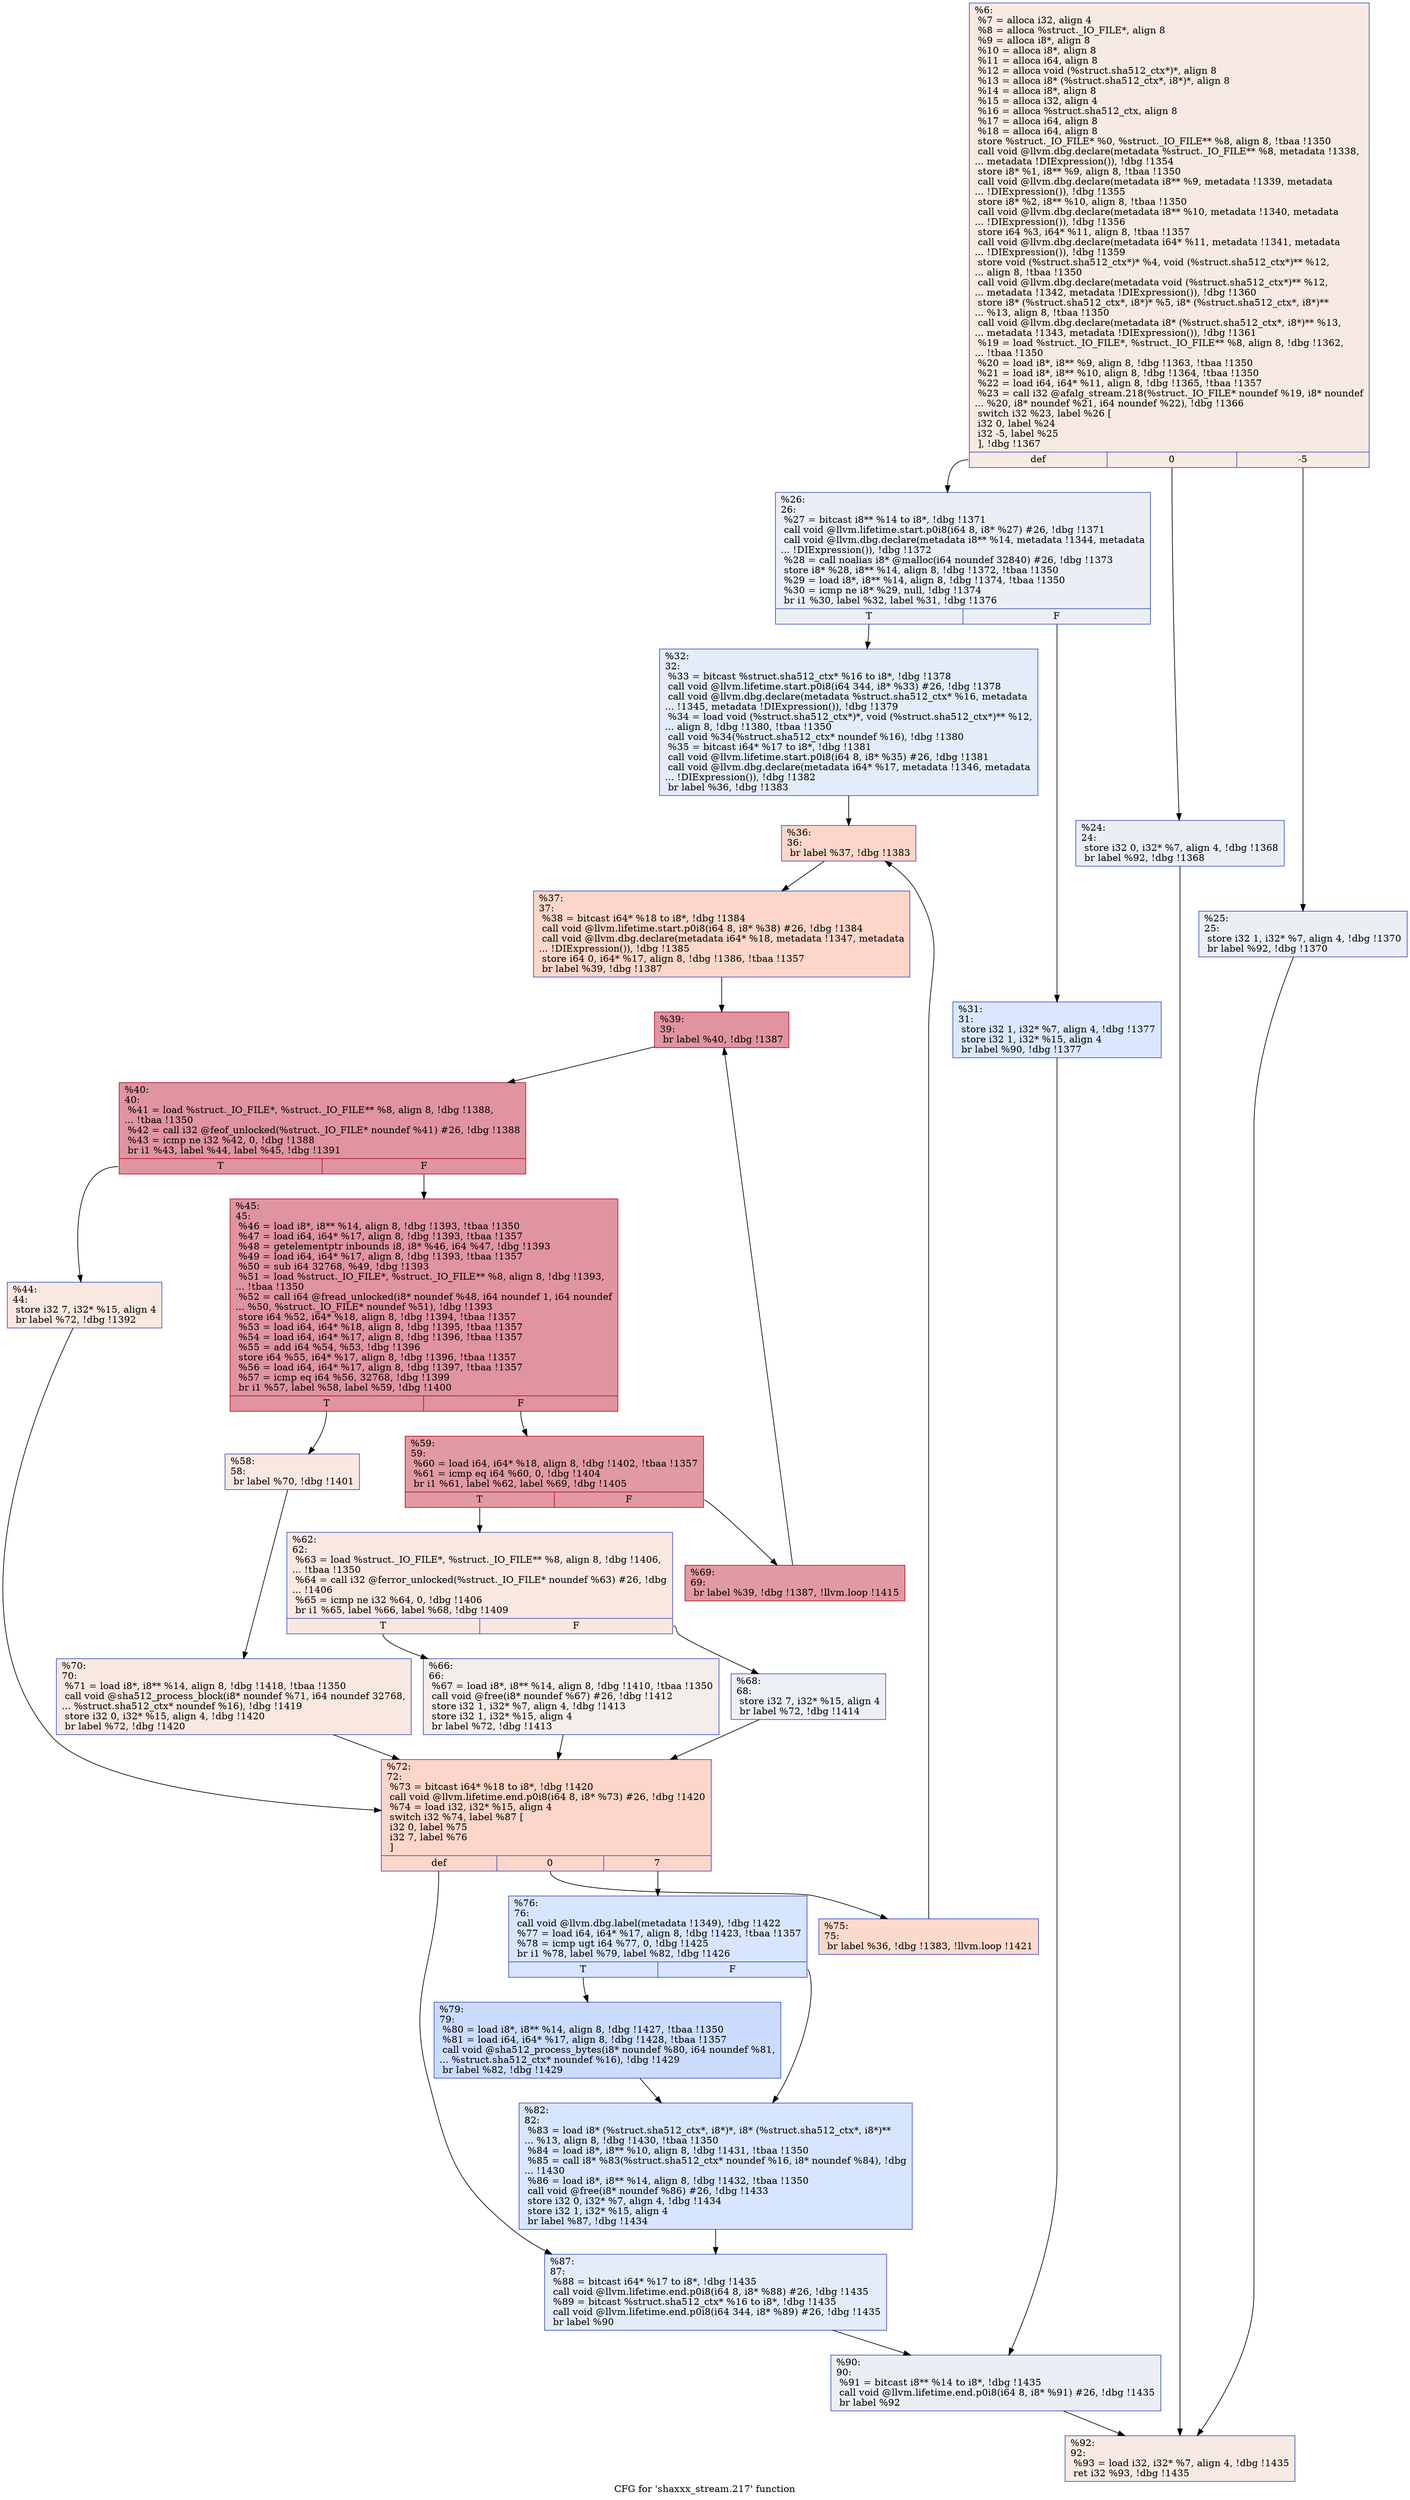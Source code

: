 digraph "CFG for 'shaxxx_stream.217' function" {
	label="CFG for 'shaxxx_stream.217' function";

	Node0x226cb60 [shape=record,color="#3d50c3ff", style=filled, fillcolor="#eed0c070",label="{%6:\l  %7 = alloca i32, align 4\l  %8 = alloca %struct._IO_FILE*, align 8\l  %9 = alloca i8*, align 8\l  %10 = alloca i8*, align 8\l  %11 = alloca i64, align 8\l  %12 = alloca void (%struct.sha512_ctx*)*, align 8\l  %13 = alloca i8* (%struct.sha512_ctx*, i8*)*, align 8\l  %14 = alloca i8*, align 8\l  %15 = alloca i32, align 4\l  %16 = alloca %struct.sha512_ctx, align 8\l  %17 = alloca i64, align 8\l  %18 = alloca i64, align 8\l  store %struct._IO_FILE* %0, %struct._IO_FILE** %8, align 8, !tbaa !1350\l  call void @llvm.dbg.declare(metadata %struct._IO_FILE** %8, metadata !1338,\l... metadata !DIExpression()), !dbg !1354\l  store i8* %1, i8** %9, align 8, !tbaa !1350\l  call void @llvm.dbg.declare(metadata i8** %9, metadata !1339, metadata\l... !DIExpression()), !dbg !1355\l  store i8* %2, i8** %10, align 8, !tbaa !1350\l  call void @llvm.dbg.declare(metadata i8** %10, metadata !1340, metadata\l... !DIExpression()), !dbg !1356\l  store i64 %3, i64* %11, align 8, !tbaa !1357\l  call void @llvm.dbg.declare(metadata i64* %11, metadata !1341, metadata\l... !DIExpression()), !dbg !1359\l  store void (%struct.sha512_ctx*)* %4, void (%struct.sha512_ctx*)** %12,\l... align 8, !tbaa !1350\l  call void @llvm.dbg.declare(metadata void (%struct.sha512_ctx*)** %12,\l... metadata !1342, metadata !DIExpression()), !dbg !1360\l  store i8* (%struct.sha512_ctx*, i8*)* %5, i8* (%struct.sha512_ctx*, i8*)**\l... %13, align 8, !tbaa !1350\l  call void @llvm.dbg.declare(metadata i8* (%struct.sha512_ctx*, i8*)** %13,\l... metadata !1343, metadata !DIExpression()), !dbg !1361\l  %19 = load %struct._IO_FILE*, %struct._IO_FILE** %8, align 8, !dbg !1362,\l... !tbaa !1350\l  %20 = load i8*, i8** %9, align 8, !dbg !1363, !tbaa !1350\l  %21 = load i8*, i8** %10, align 8, !dbg !1364, !tbaa !1350\l  %22 = load i64, i64* %11, align 8, !dbg !1365, !tbaa !1357\l  %23 = call i32 @afalg_stream.218(%struct._IO_FILE* noundef %19, i8* noundef\l... %20, i8* noundef %21, i64 noundef %22), !dbg !1366\l  switch i32 %23, label %26 [\l    i32 0, label %24\l    i32 -5, label %25\l  ], !dbg !1367\l|{<s0>def|<s1>0|<s2>-5}}"];
	Node0x226cb60:s0 -> Node0x226d880;
	Node0x226cb60:s1 -> Node0x226d7e0;
	Node0x226cb60:s2 -> Node0x226d830;
	Node0x226d7e0 [shape=record,color="#3d50c3ff", style=filled, fillcolor="#d1dae970",label="{%24:\l24:                                               \l  store i32 0, i32* %7, align 4, !dbg !1368\l  br label %92, !dbg !1368\l}"];
	Node0x226d7e0 -> Node0x226dfb0;
	Node0x226d830 [shape=record,color="#3d50c3ff", style=filled, fillcolor="#d1dae970",label="{%25:\l25:                                               \l  store i32 1, i32* %7, align 4, !dbg !1370\l  br label %92, !dbg !1370\l}"];
	Node0x226d830 -> Node0x226dfb0;
	Node0x226d880 [shape=record,color="#3d50c3ff", style=filled, fillcolor="#d1dae970",label="{%26:\l26:                                               \l  %27 = bitcast i8** %14 to i8*, !dbg !1371\l  call void @llvm.lifetime.start.p0i8(i64 8, i8* %27) #26, !dbg !1371\l  call void @llvm.dbg.declare(metadata i8** %14, metadata !1344, metadata\l... !DIExpression()), !dbg !1372\l  %28 = call noalias i8* @malloc(i64 noundef 32840) #26, !dbg !1373\l  store i8* %28, i8** %14, align 8, !dbg !1372, !tbaa !1350\l  %29 = load i8*, i8** %14, align 8, !dbg !1374, !tbaa !1350\l  %30 = icmp ne i8* %29, null, !dbg !1374\l  br i1 %30, label %32, label %31, !dbg !1376\l|{<s0>T|<s1>F}}"];
	Node0x226d880:s0 -> Node0x226d920;
	Node0x226d880:s1 -> Node0x226d8d0;
	Node0x226d8d0 [shape=record,color="#3d50c3ff", style=filled, fillcolor="#aec9fc70",label="{%31:\l31:                                               \l  store i32 1, i32* %7, align 4, !dbg !1377\l  store i32 1, i32* %15, align 4\l  br label %90, !dbg !1377\l}"];
	Node0x226d8d0 -> Node0x226df60;
	Node0x226d920 [shape=record,color="#3d50c3ff", style=filled, fillcolor="#c1d4f470",label="{%32:\l32:                                               \l  %33 = bitcast %struct.sha512_ctx* %16 to i8*, !dbg !1378\l  call void @llvm.lifetime.start.p0i8(i64 344, i8* %33) #26, !dbg !1378\l  call void @llvm.dbg.declare(metadata %struct.sha512_ctx* %16, metadata\l... !1345, metadata !DIExpression()), !dbg !1379\l  %34 = load void (%struct.sha512_ctx*)*, void (%struct.sha512_ctx*)** %12,\l... align 8, !dbg !1380, !tbaa !1350\l  call void %34(%struct.sha512_ctx* noundef %16), !dbg !1380\l  %35 = bitcast i64* %17 to i8*, !dbg !1381\l  call void @llvm.lifetime.start.p0i8(i64 8, i8* %35) #26, !dbg !1381\l  call void @llvm.dbg.declare(metadata i64* %17, metadata !1346, metadata\l... !DIExpression()), !dbg !1382\l  br label %36, !dbg !1383\l}"];
	Node0x226d920 -> Node0x226d970;
	Node0x226d970 [shape=record,color="#3d50c3ff", style=filled, fillcolor="#f6a38570",label="{%36:\l36:                                               \l  br label %37, !dbg !1383\l}"];
	Node0x226d970 -> Node0x226d9c0;
	Node0x226d9c0 [shape=record,color="#3d50c3ff", style=filled, fillcolor="#f6a38570",label="{%37:\l37:                                               \l  %38 = bitcast i64* %18 to i8*, !dbg !1384\l  call void @llvm.lifetime.start.p0i8(i64 8, i8* %38) #26, !dbg !1384\l  call void @llvm.dbg.declare(metadata i64* %18, metadata !1347, metadata\l... !DIExpression()), !dbg !1385\l  store i64 0, i64* %17, align 8, !dbg !1386, !tbaa !1357\l  br label %39, !dbg !1387\l}"];
	Node0x226d9c0 -> Node0x226da10;
	Node0x226da10 [shape=record,color="#b70d28ff", style=filled, fillcolor="#b70d2870",label="{%39:\l39:                                               \l  br label %40, !dbg !1387\l}"];
	Node0x226da10 -> Node0x226da60;
	Node0x226da60 [shape=record,color="#b70d28ff", style=filled, fillcolor="#b70d2870",label="{%40:\l40:                                               \l  %41 = load %struct._IO_FILE*, %struct._IO_FILE** %8, align 8, !dbg !1388,\l... !tbaa !1350\l  %42 = call i32 @feof_unlocked(%struct._IO_FILE* noundef %41) #26, !dbg !1388\l  %43 = icmp ne i32 %42, 0, !dbg !1388\l  br i1 %43, label %44, label %45, !dbg !1391\l|{<s0>T|<s1>F}}"];
	Node0x226da60:s0 -> Node0x226dab0;
	Node0x226da60:s1 -> Node0x226db00;
	Node0x226dab0 [shape=record,color="#3d50c3ff", style=filled, fillcolor="#f1ccb870",label="{%44:\l44:                                               \l  store i32 7, i32* %15, align 4\l  br label %72, !dbg !1392\l}"];
	Node0x226dab0 -> Node0x226dd80;
	Node0x226db00 [shape=record,color="#b70d28ff", style=filled, fillcolor="#b70d2870",label="{%45:\l45:                                               \l  %46 = load i8*, i8** %14, align 8, !dbg !1393, !tbaa !1350\l  %47 = load i64, i64* %17, align 8, !dbg !1393, !tbaa !1357\l  %48 = getelementptr inbounds i8, i8* %46, i64 %47, !dbg !1393\l  %49 = load i64, i64* %17, align 8, !dbg !1393, !tbaa !1357\l  %50 = sub i64 32768, %49, !dbg !1393\l  %51 = load %struct._IO_FILE*, %struct._IO_FILE** %8, align 8, !dbg !1393,\l... !tbaa !1350\l  %52 = call i64 @fread_unlocked(i8* noundef %48, i64 noundef 1, i64 noundef\l... %50, %struct._IO_FILE* noundef %51), !dbg !1393\l  store i64 %52, i64* %18, align 8, !dbg !1394, !tbaa !1357\l  %53 = load i64, i64* %18, align 8, !dbg !1395, !tbaa !1357\l  %54 = load i64, i64* %17, align 8, !dbg !1396, !tbaa !1357\l  %55 = add i64 %54, %53, !dbg !1396\l  store i64 %55, i64* %17, align 8, !dbg !1396, !tbaa !1357\l  %56 = load i64, i64* %17, align 8, !dbg !1397, !tbaa !1357\l  %57 = icmp eq i64 %56, 32768, !dbg !1399\l  br i1 %57, label %58, label %59, !dbg !1400\l|{<s0>T|<s1>F}}"];
	Node0x226db00:s0 -> Node0x226db50;
	Node0x226db00:s1 -> Node0x226dba0;
	Node0x226db50 [shape=record,color="#3d50c3ff", style=filled, fillcolor="#f1ccb870",label="{%58:\l58:                                               \l  br label %70, !dbg !1401\l}"];
	Node0x226db50 -> Node0x226dd30;
	Node0x226dba0 [shape=record,color="#b70d28ff", style=filled, fillcolor="#bb1b2c70",label="{%59:\l59:                                               \l  %60 = load i64, i64* %18, align 8, !dbg !1402, !tbaa !1357\l  %61 = icmp eq i64 %60, 0, !dbg !1404\l  br i1 %61, label %62, label %69, !dbg !1405\l|{<s0>T|<s1>F}}"];
	Node0x226dba0:s0 -> Node0x226dbf0;
	Node0x226dba0:s1 -> Node0x226dce0;
	Node0x226dbf0 [shape=record,color="#3d50c3ff", style=filled, fillcolor="#f1ccb870",label="{%62:\l62:                                               \l  %63 = load %struct._IO_FILE*, %struct._IO_FILE** %8, align 8, !dbg !1406,\l... !tbaa !1350\l  %64 = call i32 @ferror_unlocked(%struct._IO_FILE* noundef %63) #26, !dbg\l... !1406\l  %65 = icmp ne i32 %64, 0, !dbg !1406\l  br i1 %65, label %66, label %68, !dbg !1409\l|{<s0>T|<s1>F}}"];
	Node0x226dbf0:s0 -> Node0x226dc40;
	Node0x226dbf0:s1 -> Node0x226dc90;
	Node0x226dc40 [shape=record,color="#3d50c3ff", style=filled, fillcolor="#e5d8d170",label="{%66:\l66:                                               \l  %67 = load i8*, i8** %14, align 8, !dbg !1410, !tbaa !1350\l  call void @free(i8* noundef %67) #26, !dbg !1412\l  store i32 1, i32* %7, align 4, !dbg !1413\l  store i32 1, i32* %15, align 4\l  br label %72, !dbg !1413\l}"];
	Node0x226dc40 -> Node0x226dd80;
	Node0x226dc90 [shape=record,color="#3d50c3ff", style=filled, fillcolor="#d6dce470",label="{%68:\l68:                                               \l  store i32 7, i32* %15, align 4\l  br label %72, !dbg !1414\l}"];
	Node0x226dc90 -> Node0x226dd80;
	Node0x226dce0 [shape=record,color="#b70d28ff", style=filled, fillcolor="#bb1b2c70",label="{%69:\l69:                                               \l  br label %39, !dbg !1387, !llvm.loop !1415\l}"];
	Node0x226dce0 -> Node0x226da10;
	Node0x226dd30 [shape=record,color="#3d50c3ff", style=filled, fillcolor="#f1ccb870",label="{%70:\l70:                                               \l  %71 = load i8*, i8** %14, align 8, !dbg !1418, !tbaa !1350\l  call void @sha512_process_block(i8* noundef %71, i64 noundef 32768,\l... %struct.sha512_ctx* noundef %16), !dbg !1419\l  store i32 0, i32* %15, align 4, !dbg !1420\l  br label %72, !dbg !1420\l}"];
	Node0x226dd30 -> Node0x226dd80;
	Node0x226dd80 [shape=record,color="#3d50c3ff", style=filled, fillcolor="#f6a38570",label="{%72:\l72:                                               \l  %73 = bitcast i64* %18 to i8*, !dbg !1420\l  call void @llvm.lifetime.end.p0i8(i64 8, i8* %73) #26, !dbg !1420\l  %74 = load i32, i32* %15, align 4\l  switch i32 %74, label %87 [\l    i32 0, label %75\l    i32 7, label %76\l  ]\l|{<s0>def|<s1>0|<s2>7}}"];
	Node0x226dd80:s0 -> Node0x226df10;
	Node0x226dd80:s1 -> Node0x226ddd0;
	Node0x226dd80:s2 -> Node0x226de20;
	Node0x226ddd0 [shape=record,color="#3d50c3ff", style=filled, fillcolor="#f7a88970",label="{%75:\l75:                                               \l  br label %36, !dbg !1383, !llvm.loop !1421\l}"];
	Node0x226ddd0 -> Node0x226d970;
	Node0x226de20 [shape=record,color="#3d50c3ff", style=filled, fillcolor="#a7c5fe70",label="{%76:\l76:                                               \l  call void @llvm.dbg.label(metadata !1349), !dbg !1422\l  %77 = load i64, i64* %17, align 8, !dbg !1423, !tbaa !1357\l  %78 = icmp ugt i64 %77, 0, !dbg !1425\l  br i1 %78, label %79, label %82, !dbg !1426\l|{<s0>T|<s1>F}}"];
	Node0x226de20:s0 -> Node0x226de70;
	Node0x226de20:s1 -> Node0x226dec0;
	Node0x226de70 [shape=record,color="#3d50c3ff", style=filled, fillcolor="#8caffe70",label="{%79:\l79:                                               \l  %80 = load i8*, i8** %14, align 8, !dbg !1427, !tbaa !1350\l  %81 = load i64, i64* %17, align 8, !dbg !1428, !tbaa !1357\l  call void @sha512_process_bytes(i8* noundef %80, i64 noundef %81,\l... %struct.sha512_ctx* noundef %16), !dbg !1429\l  br label %82, !dbg !1429\l}"];
	Node0x226de70 -> Node0x226dec0;
	Node0x226dec0 [shape=record,color="#3d50c3ff", style=filled, fillcolor="#a7c5fe70",label="{%82:\l82:                                               \l  %83 = load i8* (%struct.sha512_ctx*, i8*)*, i8* (%struct.sha512_ctx*, i8*)**\l... %13, align 8, !dbg !1430, !tbaa !1350\l  %84 = load i8*, i8** %10, align 8, !dbg !1431, !tbaa !1350\l  %85 = call i8* %83(%struct.sha512_ctx* noundef %16, i8* noundef %84), !dbg\l... !1430\l  %86 = load i8*, i8** %14, align 8, !dbg !1432, !tbaa !1350\l  call void @free(i8* noundef %86) #26, !dbg !1433\l  store i32 0, i32* %7, align 4, !dbg !1434\l  store i32 1, i32* %15, align 4\l  br label %87, !dbg !1434\l}"];
	Node0x226dec0 -> Node0x226df10;
	Node0x226df10 [shape=record,color="#3d50c3ff", style=filled, fillcolor="#c1d4f470",label="{%87:\l87:                                               \l  %88 = bitcast i64* %17 to i8*, !dbg !1435\l  call void @llvm.lifetime.end.p0i8(i64 8, i8* %88) #26, !dbg !1435\l  %89 = bitcast %struct.sha512_ctx* %16 to i8*, !dbg !1435\l  call void @llvm.lifetime.end.p0i8(i64 344, i8* %89) #26, !dbg !1435\l  br label %90\l}"];
	Node0x226df10 -> Node0x226df60;
	Node0x226df60 [shape=record,color="#3d50c3ff", style=filled, fillcolor="#d1dae970",label="{%90:\l90:                                               \l  %91 = bitcast i8** %14 to i8*, !dbg !1435\l  call void @llvm.lifetime.end.p0i8(i64 8, i8* %91) #26, !dbg !1435\l  br label %92\l}"];
	Node0x226df60 -> Node0x226dfb0;
	Node0x226dfb0 [shape=record,color="#3d50c3ff", style=filled, fillcolor="#eed0c070",label="{%92:\l92:                                               \l  %93 = load i32, i32* %7, align 4, !dbg !1435\l  ret i32 %93, !dbg !1435\l}"];
}
